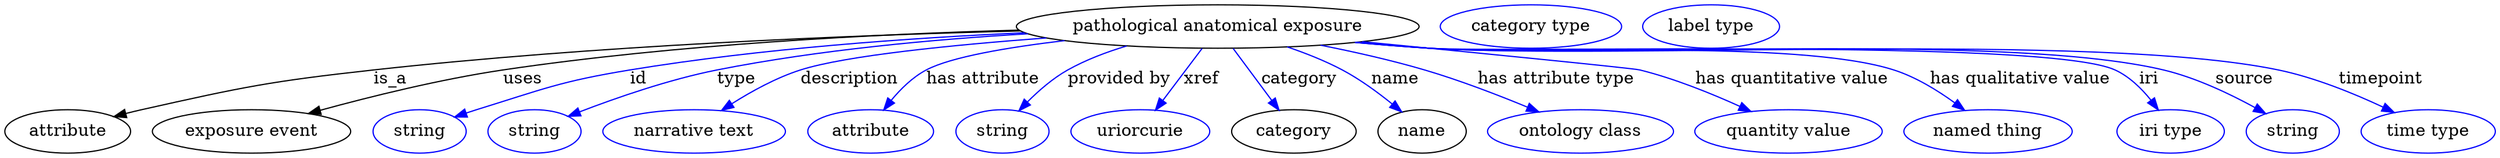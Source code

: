 digraph {
	graph [bb="0,0,2056.2,123"];
	node [label="\N"];
	"pathological anatomical exposure"	[height=0.5,
		label="pathological anatomical exposure",
		pos="1001,105",
		width=4.6218];
	attribute	[height=0.5,
		pos="51.995,18",
		width=1.4443];
	"pathological anatomical exposure" -> attribute	[label=is_a,
		lp="322,61.5",
		pos="e,90.239,30.314 838.14,101.16 697.43,97.417 488.82,88.798 308,69 220.62,59.433 198.78,55.158 113,36 108.83,35.07 104.53,34.031 100.22,\
32.938"];
	"exposure event"	[height=0.5,
		pos="204,18",
		width=2.2748];
	"pathological anatomical exposure" -> "exposure event"	[label=uses,
		lp="432.5,61.5",
		pos="e,251.54,32.69 837.26,101.72 719.54,98.253 557.31,89.734 416,69 363,61.224 303.75,46.746 261.39,35.363"];
	id	[color=blue,
		height=0.5,
		label=string,
		pos="342,18",
		width=1.0652];
	"pathological anatomical exposure" -> id	[color=blue,
		label=id,
		lp="523,61.5",
		pos="e,371.38,29.712 841.49,99.878 746.46,95.589 623.75,86.842 516,69 468.72,61.172 416.05,44.936 381.17,33.082",
		style=solid];
	type	[color=blue,
		height=0.5,
		label=string,
		pos="437,18",
		width=1.0652];
	"pathological anatomical exposure" -> type	[color=blue,
		label=type,
		lp="604,61.5",
		pos="e,464.82,30.508 843.91,99.021 766.31,94.455 671.61,85.715 588,69 548.34,61.073 504.64,45.853 474.5,34.278",
		style=solid];
	description	[color=blue,
		height=0.5,
		label="narrative text",
		pos="569,18",
		width=2.0943];
	"pathological anatomical exposure" -> description	[color=blue,
		label=description,
		lp="696.5,61.5",
		pos="e,591.38,35.406 859.16,95.589 781.29,89.793 693.17,80.965 656,69 636.13,62.606 615.8,51.245 599.79,40.967",
		style=solid];
	"has attribute"	[color=blue,
		height=0.5,
		label=attribute,
		pos="714,18",
		width=1.4443];
	"pathological anatomical exposure" -> "has attribute"	[color=blue,
		label="has attribute",
		lp="806,61.5",
		pos="e,724.46,35.748 873.44,93.419 826.3,87.869 779.4,79.905 759,69 747.84,63.04 738.07,53.176 730.51,43.778",
		style=solid];
	"provided by"	[color=blue,
		height=0.5,
		label=string,
		pos="822,18",
		width=1.0652];
	"pathological anatomical exposure" -> "provided by"	[color=blue,
		label="provided by",
		lp="918.5,61.5",
		pos="e,835.59,35.116 925,88.921 908.26,83.927 891.04,77.416 876,69 863.68,62.11 851.93,51.856 842.57,42.424",
		style=solid];
	xref	[color=blue,
		height=0.5,
		label=uriorcurie,
		pos="936,18",
		width=1.5887];
	"pathological anatomical exposure" -> xref	[color=blue,
		label=xref,
		lp="987.5,61.5",
		pos="e,948.69,35.597 987.84,86.799 978.38,74.426 965.48,57.555 954.91,43.738",
		style=solid];
	category	[height=0.5,
		pos="1063,18",
		width=1.4263];
	"pathological anatomical exposure" -> category	[color=blue,
		label=category,
		lp="1067.5,61.5",
		pos="e,1050.9,35.597 1013.5,86.799 1022.6,74.426 1034.9,57.555 1045,43.738",
		style=solid];
	name	[height=0.5,
		pos="1169,18",
		width=1.011];
	"pathological anatomical exposure" -> name	[color=blue,
		label=name,
		lp="1147,61.5",
		pos="e,1152.1,34.206 1057.9,88.028 1073,82.853 1089,76.481 1103,69 1117.6,61.203 1132.5,50.278 1144.4,40.628",
		style=solid];
	"has attribute type"	[color=blue,
		height=0.5,
		label="ontology class",
		pos="1300,18",
		width=2.1304];
	"pathological anatomical exposure" -> "has attribute type"	[color=blue,
		label="has attribute type",
		lp="1280,61.5",
		pos="e,1265.5,34.182 1085.6,89.478 1113,83.992 1143.5,77.087 1171,69 1199.9,60.494 1231.4,48.329 1256.1,38.128",
		style=solid];
	"has quantitative value"	[color=blue,
		height=0.5,
		label="quantity value",
		pos="1472,18",
		width=2.1484];
	"pathological anatomical exposure" -> "has quantitative value"	[color=blue,
		label="has quantitative value",
		lp="1475,61.5",
		pos="e,1441,34.51 1120.5,92.382 1218.9,82.747 1343.3,70.405 1349,69 1377.5,61.927 1408.1,49.505 1431.7,38.812",
		style=solid];
	"has qualitative value"	[color=blue,
		height=0.5,
		label="named thing",
		pos="1637,18",
		width=1.9318];
	"pathological anatomical exposure" -> "has qualitative value"	[color=blue,
		label="has qualitative value",
		lp="1663.5,61.5",
		pos="e,1617.6,35.543 1116.2,91.981 1136.2,90.14 1156.7,88.392 1176,87 1261,80.879 1477.8,94.871 1559,69 1577.1,63.216 1595.2,52.084 1609.4,\
41.79",
		style=solid];
	iri	[color=blue,
		height=0.5,
		label="iri type",
		pos="1788,18",
		width=1.2277];
	"pathological anatomical exposure" -> iri	[color=blue,
		label=iri,
		lp="1770,61.5",
		pos="e,1777.8,35.766 1114.8,91.861 1135.2,89.999 1156.2,88.275 1176,87 1238.8,82.956 1684.8,95.196 1742,69 1753.8,63.606 1763.9,53.638 \
1771.7,44.013",
		style=solid];
	source	[color=blue,
		height=0.5,
		label=string,
		pos="1889,18",
		width=1.0652];
	"pathological anatomical exposure" -> source	[color=blue,
		label=source,
		lp="1849,61.5",
		pos="e,1866.6,32.774 1114.8,91.826 1135.2,89.968 1156.2,88.254 1176,87 1310.5,78.482 1650.9,100.16 1782,69 1808.8,62.625 1837,49.16 1857.7,\
37.808",
		style=solid];
	timepoint	[color=blue,
		height=0.5,
		label="time type",
		pos="2001,18",
		width=1.5346];
	"pathological anatomical exposure" -> timepoint	[color=blue,
		label=timepoint,
		lp="1962,61.5",
		pos="e,1972.8,33.742 1114.3,91.802 1134.8,89.934 1156,88.224 1176,87 1331.5,77.461 1724.4,100.64 1877,69 1907.3,62.717 1939.7,49.42 1963.7,\
38.117",
		style=solid];
	"named thing_category"	[color=blue,
		height=0.5,
		label="category type",
		pos="1260,105",
		width=2.0762];
	attribute_name	[color=blue,
		height=0.5,
		label="label type",
		pos="1409,105",
		width=1.5707];
}
